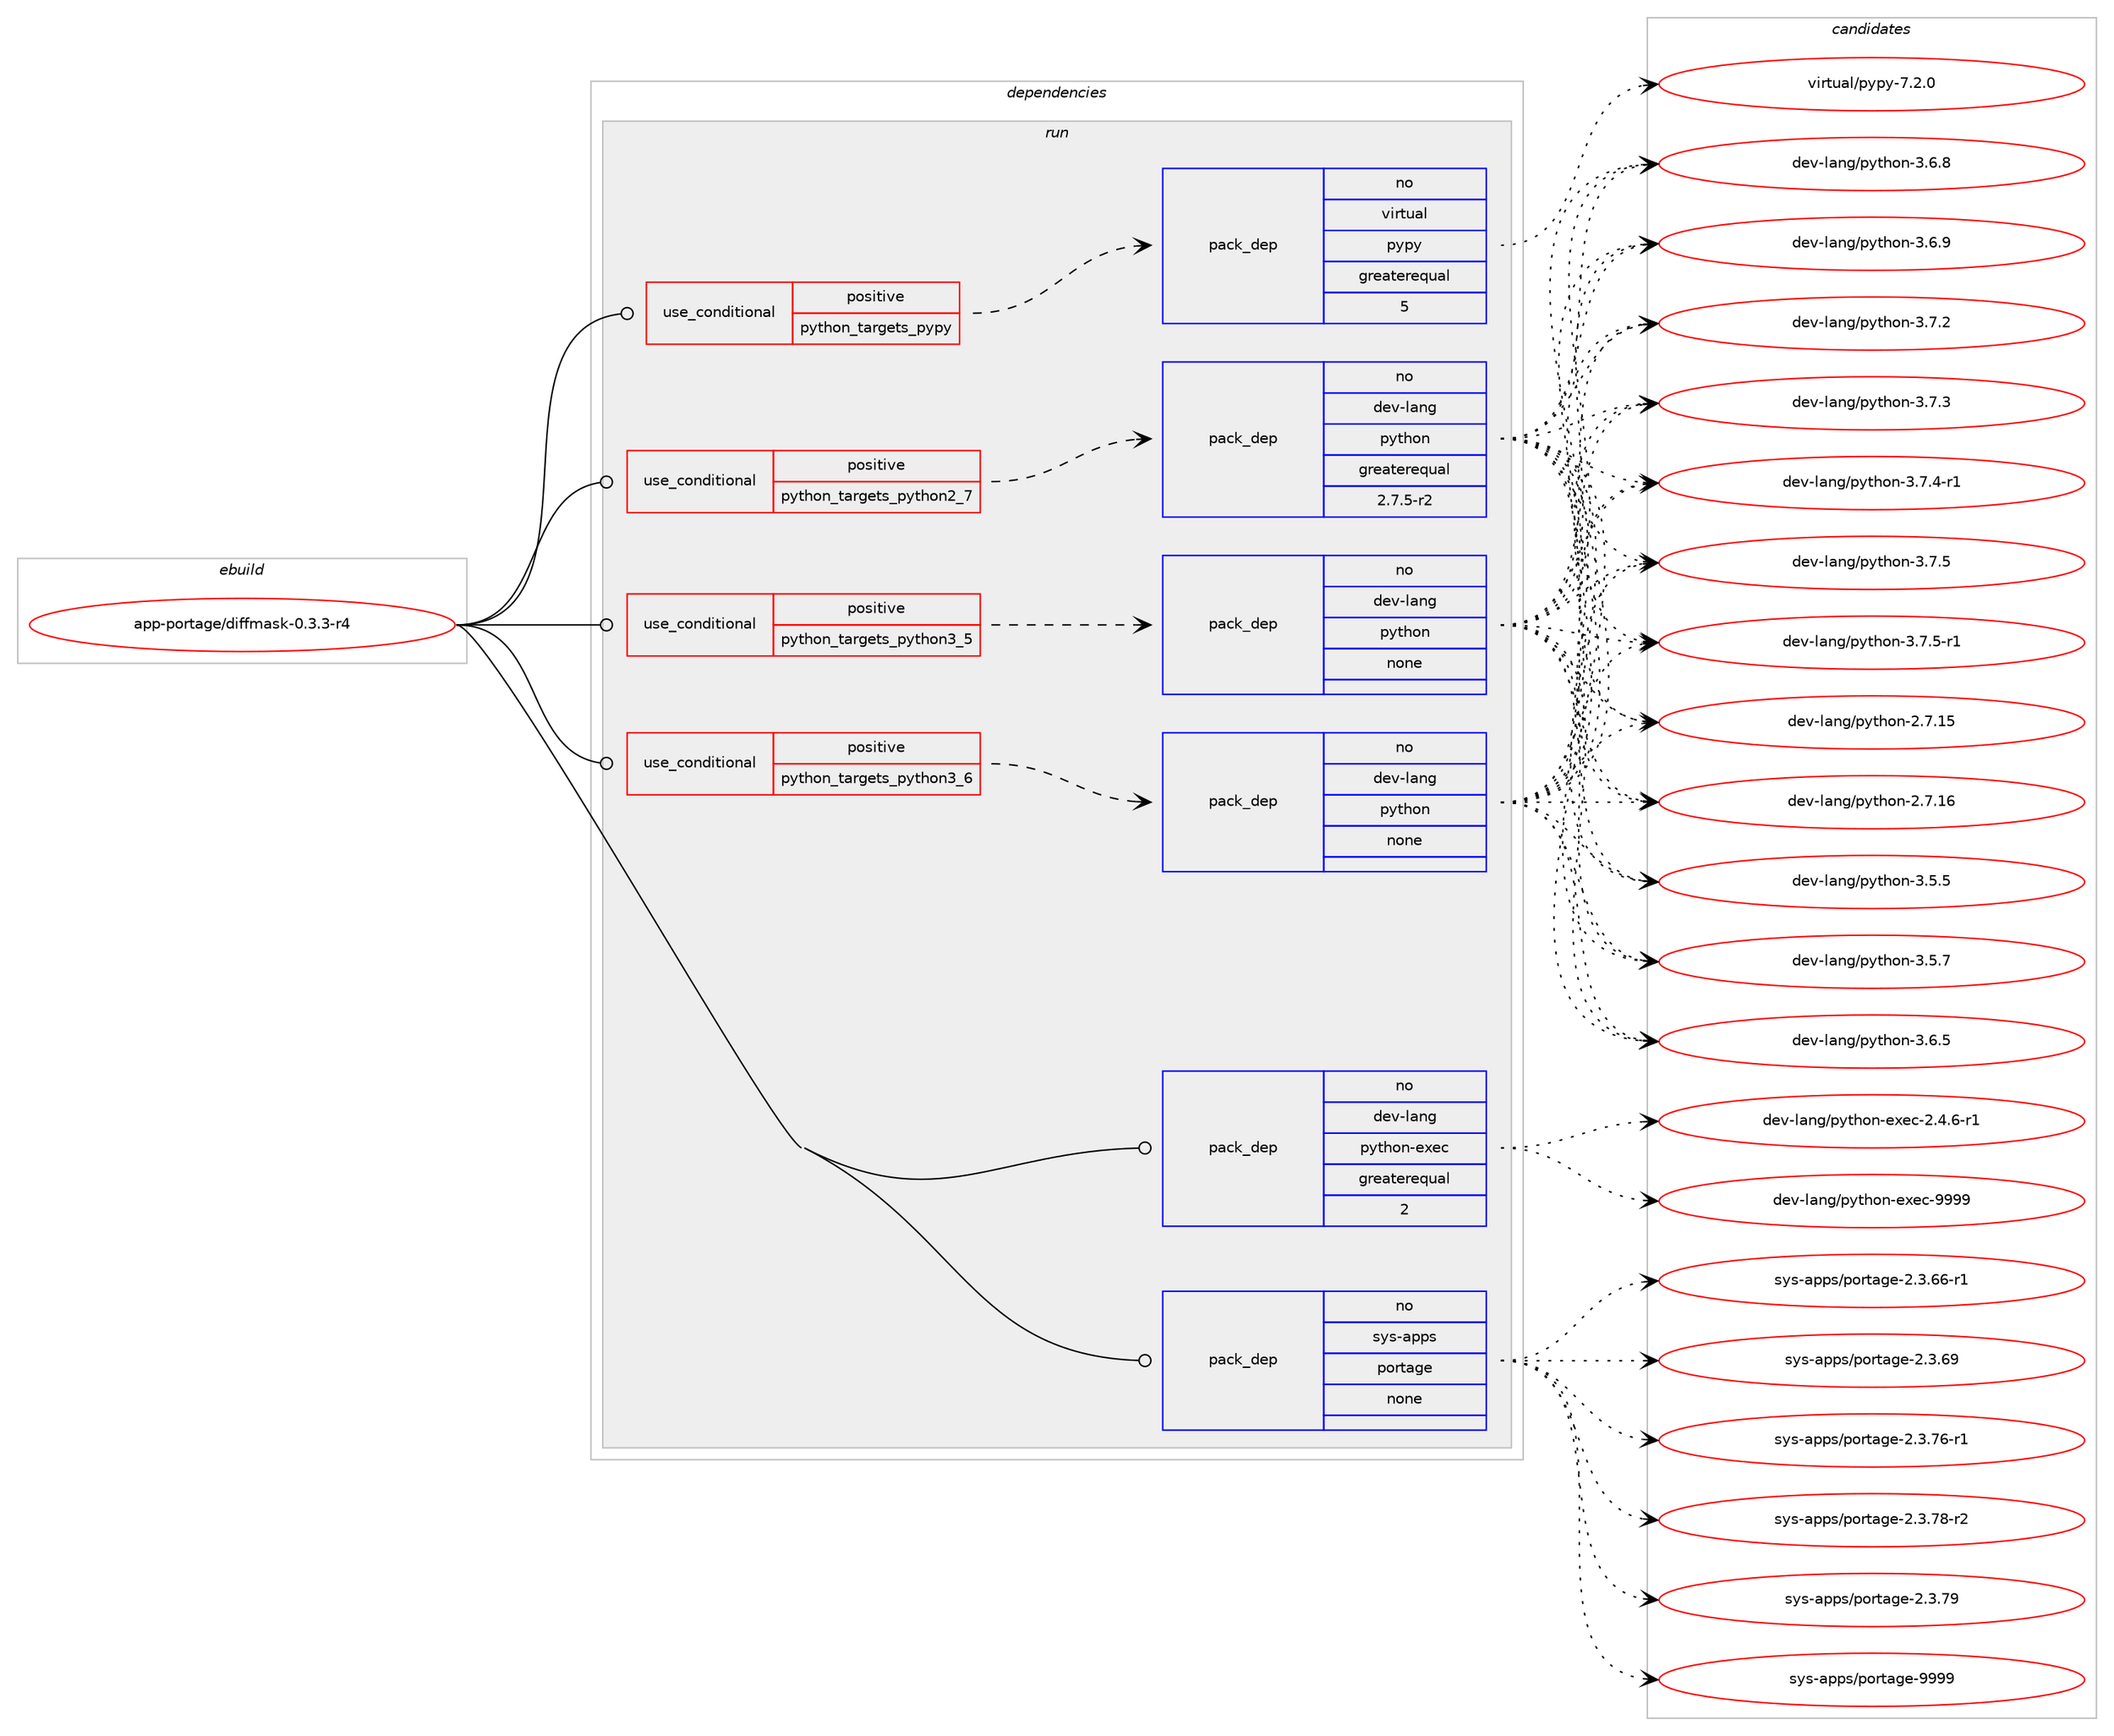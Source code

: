 digraph prolog {

# *************
# Graph options
# *************

newrank=true;
concentrate=true;
compound=true;
graph [rankdir=LR,fontname=Helvetica,fontsize=10,ranksep=1.5];#, ranksep=2.5, nodesep=0.2];
edge  [arrowhead=vee];
node  [fontname=Helvetica,fontsize=10];

# **********
# The ebuild
# **********

subgraph cluster_leftcol {
color=gray;
rank=same;
label=<<i>ebuild</i>>;
id [label="app-portage/diffmask-0.3.3-r4", color=red, width=4, href="../app-portage/diffmask-0.3.3-r4.svg"];
}

# ****************
# The dependencies
# ****************

subgraph cluster_midcol {
color=gray;
label=<<i>dependencies</i>>;
subgraph cluster_compile {
fillcolor="#eeeeee";
style=filled;
label=<<i>compile</i>>;
}
subgraph cluster_compileandrun {
fillcolor="#eeeeee";
style=filled;
label=<<i>compile and run</i>>;
}
subgraph cluster_run {
fillcolor="#eeeeee";
style=filled;
label=<<i>run</i>>;
subgraph cond120352 {
dependency504889 [label=<<TABLE BORDER="0" CELLBORDER="1" CELLSPACING="0" CELLPADDING="4"><TR><TD ROWSPAN="3" CELLPADDING="10">use_conditional</TD></TR><TR><TD>positive</TD></TR><TR><TD>python_targets_pypy</TD></TR></TABLE>>, shape=none, color=red];
subgraph pack375407 {
dependency504890 [label=<<TABLE BORDER="0" CELLBORDER="1" CELLSPACING="0" CELLPADDING="4" WIDTH="220"><TR><TD ROWSPAN="6" CELLPADDING="30">pack_dep</TD></TR><TR><TD WIDTH="110">no</TD></TR><TR><TD>virtual</TD></TR><TR><TD>pypy</TD></TR><TR><TD>greaterequal</TD></TR><TR><TD>5</TD></TR></TABLE>>, shape=none, color=blue];
}
dependency504889:e -> dependency504890:w [weight=20,style="dashed",arrowhead="vee"];
}
id:e -> dependency504889:w [weight=20,style="solid",arrowhead="odot"];
subgraph cond120353 {
dependency504891 [label=<<TABLE BORDER="0" CELLBORDER="1" CELLSPACING="0" CELLPADDING="4"><TR><TD ROWSPAN="3" CELLPADDING="10">use_conditional</TD></TR><TR><TD>positive</TD></TR><TR><TD>python_targets_python2_7</TD></TR></TABLE>>, shape=none, color=red];
subgraph pack375408 {
dependency504892 [label=<<TABLE BORDER="0" CELLBORDER="1" CELLSPACING="0" CELLPADDING="4" WIDTH="220"><TR><TD ROWSPAN="6" CELLPADDING="30">pack_dep</TD></TR><TR><TD WIDTH="110">no</TD></TR><TR><TD>dev-lang</TD></TR><TR><TD>python</TD></TR><TR><TD>greaterequal</TD></TR><TR><TD>2.7.5-r2</TD></TR></TABLE>>, shape=none, color=blue];
}
dependency504891:e -> dependency504892:w [weight=20,style="dashed",arrowhead="vee"];
}
id:e -> dependency504891:w [weight=20,style="solid",arrowhead="odot"];
subgraph cond120354 {
dependency504893 [label=<<TABLE BORDER="0" CELLBORDER="1" CELLSPACING="0" CELLPADDING="4"><TR><TD ROWSPAN="3" CELLPADDING="10">use_conditional</TD></TR><TR><TD>positive</TD></TR><TR><TD>python_targets_python3_5</TD></TR></TABLE>>, shape=none, color=red];
subgraph pack375409 {
dependency504894 [label=<<TABLE BORDER="0" CELLBORDER="1" CELLSPACING="0" CELLPADDING="4" WIDTH="220"><TR><TD ROWSPAN="6" CELLPADDING="30">pack_dep</TD></TR><TR><TD WIDTH="110">no</TD></TR><TR><TD>dev-lang</TD></TR><TR><TD>python</TD></TR><TR><TD>none</TD></TR><TR><TD></TD></TR></TABLE>>, shape=none, color=blue];
}
dependency504893:e -> dependency504894:w [weight=20,style="dashed",arrowhead="vee"];
}
id:e -> dependency504893:w [weight=20,style="solid",arrowhead="odot"];
subgraph cond120355 {
dependency504895 [label=<<TABLE BORDER="0" CELLBORDER="1" CELLSPACING="0" CELLPADDING="4"><TR><TD ROWSPAN="3" CELLPADDING="10">use_conditional</TD></TR><TR><TD>positive</TD></TR><TR><TD>python_targets_python3_6</TD></TR></TABLE>>, shape=none, color=red];
subgraph pack375410 {
dependency504896 [label=<<TABLE BORDER="0" CELLBORDER="1" CELLSPACING="0" CELLPADDING="4" WIDTH="220"><TR><TD ROWSPAN="6" CELLPADDING="30">pack_dep</TD></TR><TR><TD WIDTH="110">no</TD></TR><TR><TD>dev-lang</TD></TR><TR><TD>python</TD></TR><TR><TD>none</TD></TR><TR><TD></TD></TR></TABLE>>, shape=none, color=blue];
}
dependency504895:e -> dependency504896:w [weight=20,style="dashed",arrowhead="vee"];
}
id:e -> dependency504895:w [weight=20,style="solid",arrowhead="odot"];
subgraph pack375411 {
dependency504897 [label=<<TABLE BORDER="0" CELLBORDER="1" CELLSPACING="0" CELLPADDING="4" WIDTH="220"><TR><TD ROWSPAN="6" CELLPADDING="30">pack_dep</TD></TR><TR><TD WIDTH="110">no</TD></TR><TR><TD>dev-lang</TD></TR><TR><TD>python-exec</TD></TR><TR><TD>greaterequal</TD></TR><TR><TD>2</TD></TR></TABLE>>, shape=none, color=blue];
}
id:e -> dependency504897:w [weight=20,style="solid",arrowhead="odot"];
subgraph pack375412 {
dependency504898 [label=<<TABLE BORDER="0" CELLBORDER="1" CELLSPACING="0" CELLPADDING="4" WIDTH="220"><TR><TD ROWSPAN="6" CELLPADDING="30">pack_dep</TD></TR><TR><TD WIDTH="110">no</TD></TR><TR><TD>sys-apps</TD></TR><TR><TD>portage</TD></TR><TR><TD>none</TD></TR><TR><TD></TD></TR></TABLE>>, shape=none, color=blue];
}
id:e -> dependency504898:w [weight=20,style="solid",arrowhead="odot"];
}
}

# **************
# The candidates
# **************

subgraph cluster_choices {
rank=same;
color=gray;
label=<<i>candidates</i>>;

subgraph choice375407 {
color=black;
nodesep=1;
choice1181051141161179710847112121112121455546504648 [label="virtual/pypy-7.2.0", color=red, width=4,href="../virtual/pypy-7.2.0.svg"];
dependency504890:e -> choice1181051141161179710847112121112121455546504648:w [style=dotted,weight="100"];
}
subgraph choice375408 {
color=black;
nodesep=1;
choice10010111845108971101034711212111610411111045504655464953 [label="dev-lang/python-2.7.15", color=red, width=4,href="../dev-lang/python-2.7.15.svg"];
choice10010111845108971101034711212111610411111045504655464954 [label="dev-lang/python-2.7.16", color=red, width=4,href="../dev-lang/python-2.7.16.svg"];
choice100101118451089711010347112121116104111110455146534653 [label="dev-lang/python-3.5.5", color=red, width=4,href="../dev-lang/python-3.5.5.svg"];
choice100101118451089711010347112121116104111110455146534655 [label="dev-lang/python-3.5.7", color=red, width=4,href="../dev-lang/python-3.5.7.svg"];
choice100101118451089711010347112121116104111110455146544653 [label="dev-lang/python-3.6.5", color=red, width=4,href="../dev-lang/python-3.6.5.svg"];
choice100101118451089711010347112121116104111110455146544656 [label="dev-lang/python-3.6.8", color=red, width=4,href="../dev-lang/python-3.6.8.svg"];
choice100101118451089711010347112121116104111110455146544657 [label="dev-lang/python-3.6.9", color=red, width=4,href="../dev-lang/python-3.6.9.svg"];
choice100101118451089711010347112121116104111110455146554650 [label="dev-lang/python-3.7.2", color=red, width=4,href="../dev-lang/python-3.7.2.svg"];
choice100101118451089711010347112121116104111110455146554651 [label="dev-lang/python-3.7.3", color=red, width=4,href="../dev-lang/python-3.7.3.svg"];
choice1001011184510897110103471121211161041111104551465546524511449 [label="dev-lang/python-3.7.4-r1", color=red, width=4,href="../dev-lang/python-3.7.4-r1.svg"];
choice100101118451089711010347112121116104111110455146554653 [label="dev-lang/python-3.7.5", color=red, width=4,href="../dev-lang/python-3.7.5.svg"];
choice1001011184510897110103471121211161041111104551465546534511449 [label="dev-lang/python-3.7.5-r1", color=red, width=4,href="../dev-lang/python-3.7.5-r1.svg"];
dependency504892:e -> choice10010111845108971101034711212111610411111045504655464953:w [style=dotted,weight="100"];
dependency504892:e -> choice10010111845108971101034711212111610411111045504655464954:w [style=dotted,weight="100"];
dependency504892:e -> choice100101118451089711010347112121116104111110455146534653:w [style=dotted,weight="100"];
dependency504892:e -> choice100101118451089711010347112121116104111110455146534655:w [style=dotted,weight="100"];
dependency504892:e -> choice100101118451089711010347112121116104111110455146544653:w [style=dotted,weight="100"];
dependency504892:e -> choice100101118451089711010347112121116104111110455146544656:w [style=dotted,weight="100"];
dependency504892:e -> choice100101118451089711010347112121116104111110455146544657:w [style=dotted,weight="100"];
dependency504892:e -> choice100101118451089711010347112121116104111110455146554650:w [style=dotted,weight="100"];
dependency504892:e -> choice100101118451089711010347112121116104111110455146554651:w [style=dotted,weight="100"];
dependency504892:e -> choice1001011184510897110103471121211161041111104551465546524511449:w [style=dotted,weight="100"];
dependency504892:e -> choice100101118451089711010347112121116104111110455146554653:w [style=dotted,weight="100"];
dependency504892:e -> choice1001011184510897110103471121211161041111104551465546534511449:w [style=dotted,weight="100"];
}
subgraph choice375409 {
color=black;
nodesep=1;
choice10010111845108971101034711212111610411111045504655464953 [label="dev-lang/python-2.7.15", color=red, width=4,href="../dev-lang/python-2.7.15.svg"];
choice10010111845108971101034711212111610411111045504655464954 [label="dev-lang/python-2.7.16", color=red, width=4,href="../dev-lang/python-2.7.16.svg"];
choice100101118451089711010347112121116104111110455146534653 [label="dev-lang/python-3.5.5", color=red, width=4,href="../dev-lang/python-3.5.5.svg"];
choice100101118451089711010347112121116104111110455146534655 [label="dev-lang/python-3.5.7", color=red, width=4,href="../dev-lang/python-3.5.7.svg"];
choice100101118451089711010347112121116104111110455146544653 [label="dev-lang/python-3.6.5", color=red, width=4,href="../dev-lang/python-3.6.5.svg"];
choice100101118451089711010347112121116104111110455146544656 [label="dev-lang/python-3.6.8", color=red, width=4,href="../dev-lang/python-3.6.8.svg"];
choice100101118451089711010347112121116104111110455146544657 [label="dev-lang/python-3.6.9", color=red, width=4,href="../dev-lang/python-3.6.9.svg"];
choice100101118451089711010347112121116104111110455146554650 [label="dev-lang/python-3.7.2", color=red, width=4,href="../dev-lang/python-3.7.2.svg"];
choice100101118451089711010347112121116104111110455146554651 [label="dev-lang/python-3.7.3", color=red, width=4,href="../dev-lang/python-3.7.3.svg"];
choice1001011184510897110103471121211161041111104551465546524511449 [label="dev-lang/python-3.7.4-r1", color=red, width=4,href="../dev-lang/python-3.7.4-r1.svg"];
choice100101118451089711010347112121116104111110455146554653 [label="dev-lang/python-3.7.5", color=red, width=4,href="../dev-lang/python-3.7.5.svg"];
choice1001011184510897110103471121211161041111104551465546534511449 [label="dev-lang/python-3.7.5-r1", color=red, width=4,href="../dev-lang/python-3.7.5-r1.svg"];
dependency504894:e -> choice10010111845108971101034711212111610411111045504655464953:w [style=dotted,weight="100"];
dependency504894:e -> choice10010111845108971101034711212111610411111045504655464954:w [style=dotted,weight="100"];
dependency504894:e -> choice100101118451089711010347112121116104111110455146534653:w [style=dotted,weight="100"];
dependency504894:e -> choice100101118451089711010347112121116104111110455146534655:w [style=dotted,weight="100"];
dependency504894:e -> choice100101118451089711010347112121116104111110455146544653:w [style=dotted,weight="100"];
dependency504894:e -> choice100101118451089711010347112121116104111110455146544656:w [style=dotted,weight="100"];
dependency504894:e -> choice100101118451089711010347112121116104111110455146544657:w [style=dotted,weight="100"];
dependency504894:e -> choice100101118451089711010347112121116104111110455146554650:w [style=dotted,weight="100"];
dependency504894:e -> choice100101118451089711010347112121116104111110455146554651:w [style=dotted,weight="100"];
dependency504894:e -> choice1001011184510897110103471121211161041111104551465546524511449:w [style=dotted,weight="100"];
dependency504894:e -> choice100101118451089711010347112121116104111110455146554653:w [style=dotted,weight="100"];
dependency504894:e -> choice1001011184510897110103471121211161041111104551465546534511449:w [style=dotted,weight="100"];
}
subgraph choice375410 {
color=black;
nodesep=1;
choice10010111845108971101034711212111610411111045504655464953 [label="dev-lang/python-2.7.15", color=red, width=4,href="../dev-lang/python-2.7.15.svg"];
choice10010111845108971101034711212111610411111045504655464954 [label="dev-lang/python-2.7.16", color=red, width=4,href="../dev-lang/python-2.7.16.svg"];
choice100101118451089711010347112121116104111110455146534653 [label="dev-lang/python-3.5.5", color=red, width=4,href="../dev-lang/python-3.5.5.svg"];
choice100101118451089711010347112121116104111110455146534655 [label="dev-lang/python-3.5.7", color=red, width=4,href="../dev-lang/python-3.5.7.svg"];
choice100101118451089711010347112121116104111110455146544653 [label="dev-lang/python-3.6.5", color=red, width=4,href="../dev-lang/python-3.6.5.svg"];
choice100101118451089711010347112121116104111110455146544656 [label="dev-lang/python-3.6.8", color=red, width=4,href="../dev-lang/python-3.6.8.svg"];
choice100101118451089711010347112121116104111110455146544657 [label="dev-lang/python-3.6.9", color=red, width=4,href="../dev-lang/python-3.6.9.svg"];
choice100101118451089711010347112121116104111110455146554650 [label="dev-lang/python-3.7.2", color=red, width=4,href="../dev-lang/python-3.7.2.svg"];
choice100101118451089711010347112121116104111110455146554651 [label="dev-lang/python-3.7.3", color=red, width=4,href="../dev-lang/python-3.7.3.svg"];
choice1001011184510897110103471121211161041111104551465546524511449 [label="dev-lang/python-3.7.4-r1", color=red, width=4,href="../dev-lang/python-3.7.4-r1.svg"];
choice100101118451089711010347112121116104111110455146554653 [label="dev-lang/python-3.7.5", color=red, width=4,href="../dev-lang/python-3.7.5.svg"];
choice1001011184510897110103471121211161041111104551465546534511449 [label="dev-lang/python-3.7.5-r1", color=red, width=4,href="../dev-lang/python-3.7.5-r1.svg"];
dependency504896:e -> choice10010111845108971101034711212111610411111045504655464953:w [style=dotted,weight="100"];
dependency504896:e -> choice10010111845108971101034711212111610411111045504655464954:w [style=dotted,weight="100"];
dependency504896:e -> choice100101118451089711010347112121116104111110455146534653:w [style=dotted,weight="100"];
dependency504896:e -> choice100101118451089711010347112121116104111110455146534655:w [style=dotted,weight="100"];
dependency504896:e -> choice100101118451089711010347112121116104111110455146544653:w [style=dotted,weight="100"];
dependency504896:e -> choice100101118451089711010347112121116104111110455146544656:w [style=dotted,weight="100"];
dependency504896:e -> choice100101118451089711010347112121116104111110455146544657:w [style=dotted,weight="100"];
dependency504896:e -> choice100101118451089711010347112121116104111110455146554650:w [style=dotted,weight="100"];
dependency504896:e -> choice100101118451089711010347112121116104111110455146554651:w [style=dotted,weight="100"];
dependency504896:e -> choice1001011184510897110103471121211161041111104551465546524511449:w [style=dotted,weight="100"];
dependency504896:e -> choice100101118451089711010347112121116104111110455146554653:w [style=dotted,weight="100"];
dependency504896:e -> choice1001011184510897110103471121211161041111104551465546534511449:w [style=dotted,weight="100"];
}
subgraph choice375411 {
color=black;
nodesep=1;
choice10010111845108971101034711212111610411111045101120101994550465246544511449 [label="dev-lang/python-exec-2.4.6-r1", color=red, width=4,href="../dev-lang/python-exec-2.4.6-r1.svg"];
choice10010111845108971101034711212111610411111045101120101994557575757 [label="dev-lang/python-exec-9999", color=red, width=4,href="../dev-lang/python-exec-9999.svg"];
dependency504897:e -> choice10010111845108971101034711212111610411111045101120101994550465246544511449:w [style=dotted,weight="100"];
dependency504897:e -> choice10010111845108971101034711212111610411111045101120101994557575757:w [style=dotted,weight="100"];
}
subgraph choice375412 {
color=black;
nodesep=1;
choice11512111545971121121154711211111411697103101455046514654544511449 [label="sys-apps/portage-2.3.66-r1", color=red, width=4,href="../sys-apps/portage-2.3.66-r1.svg"];
choice1151211154597112112115471121111141169710310145504651465457 [label="sys-apps/portage-2.3.69", color=red, width=4,href="../sys-apps/portage-2.3.69.svg"];
choice11512111545971121121154711211111411697103101455046514655544511449 [label="sys-apps/portage-2.3.76-r1", color=red, width=4,href="../sys-apps/portage-2.3.76-r1.svg"];
choice11512111545971121121154711211111411697103101455046514655564511450 [label="sys-apps/portage-2.3.78-r2", color=red, width=4,href="../sys-apps/portage-2.3.78-r2.svg"];
choice1151211154597112112115471121111141169710310145504651465557 [label="sys-apps/portage-2.3.79", color=red, width=4,href="../sys-apps/portage-2.3.79.svg"];
choice115121115459711211211547112111114116971031014557575757 [label="sys-apps/portage-9999", color=red, width=4,href="../sys-apps/portage-9999.svg"];
dependency504898:e -> choice11512111545971121121154711211111411697103101455046514654544511449:w [style=dotted,weight="100"];
dependency504898:e -> choice1151211154597112112115471121111141169710310145504651465457:w [style=dotted,weight="100"];
dependency504898:e -> choice11512111545971121121154711211111411697103101455046514655544511449:w [style=dotted,weight="100"];
dependency504898:e -> choice11512111545971121121154711211111411697103101455046514655564511450:w [style=dotted,weight="100"];
dependency504898:e -> choice1151211154597112112115471121111141169710310145504651465557:w [style=dotted,weight="100"];
dependency504898:e -> choice115121115459711211211547112111114116971031014557575757:w [style=dotted,weight="100"];
}
}

}
